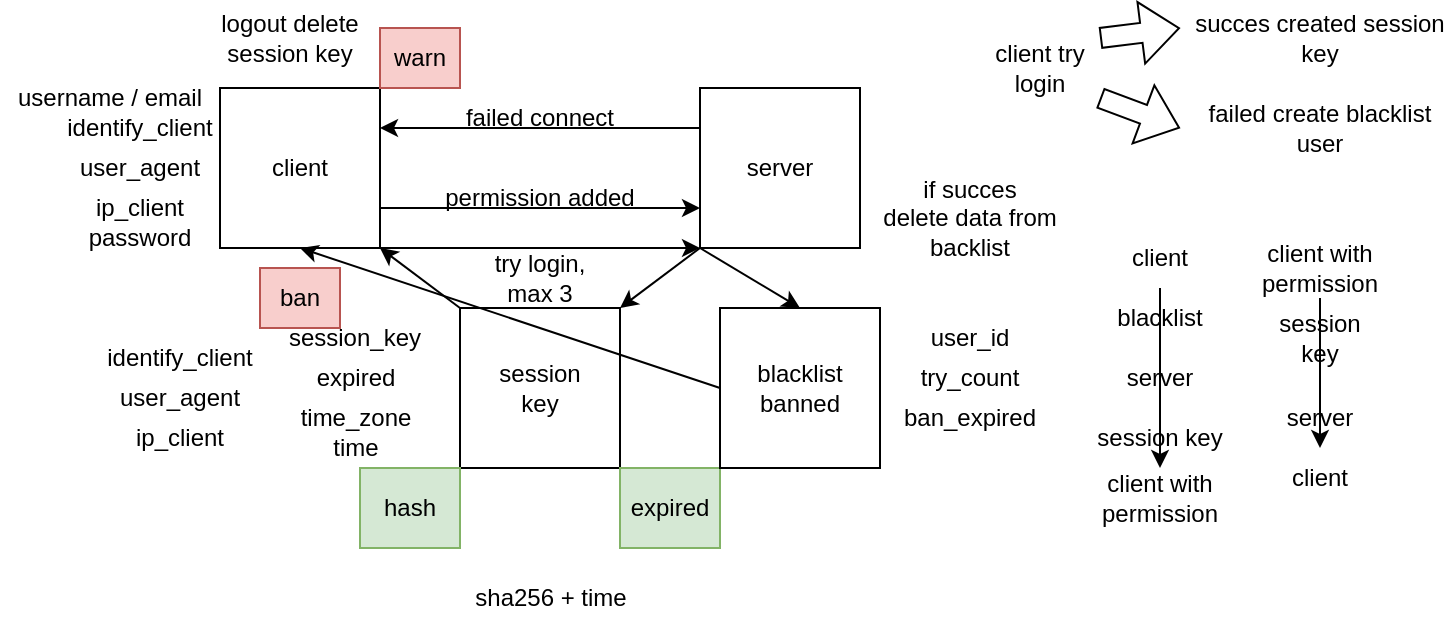 <mxfile version="17.1.2"><diagram id="bmn-nbTCwOLR345utYKH" name="Page-1"><mxGraphModel dx="723" dy="411" grid="1" gridSize="10" guides="1" tooltips="1" connect="1" arrows="1" fold="1" page="1" pageScale="1" pageWidth="850" pageHeight="1100" math="0" shadow="0"><root><mxCell id="0"/><mxCell id="1" parent="0"/><mxCell id="zTJHdzRct_kHmqBH1au8-1" value="" style="whiteSpace=wrap;html=1;aspect=fixed;" vertex="1" parent="1"><mxGeometry x="120" y="50" width="80" height="80" as="geometry"/></mxCell><mxCell id="zTJHdzRct_kHmqBH1au8-2" value="client" style="text;html=1;strokeColor=none;fillColor=none;align=center;verticalAlign=middle;whiteSpace=wrap;rounded=0;" vertex="1" parent="1"><mxGeometry x="130" y="75" width="60" height="30" as="geometry"/></mxCell><mxCell id="zTJHdzRct_kHmqBH1au8-3" value="" style="whiteSpace=wrap;html=1;aspect=fixed;" vertex="1" parent="1"><mxGeometry x="360" y="50" width="80" height="80" as="geometry"/></mxCell><mxCell id="zTJHdzRct_kHmqBH1au8-4" value="server" style="text;html=1;strokeColor=none;fillColor=none;align=center;verticalAlign=middle;whiteSpace=wrap;rounded=0;" vertex="1" parent="1"><mxGeometry x="370" y="75" width="60" height="30" as="geometry"/></mxCell><mxCell id="zTJHdzRct_kHmqBH1au8-5" value="" style="whiteSpace=wrap;html=1;aspect=fixed;" vertex="1" parent="1"><mxGeometry x="240" y="160" width="80" height="80" as="geometry"/></mxCell><mxCell id="zTJHdzRct_kHmqBH1au8-6" value="session&lt;br&gt;key" style="text;html=1;strokeColor=none;fillColor=none;align=center;verticalAlign=middle;whiteSpace=wrap;rounded=0;" vertex="1" parent="1"><mxGeometry x="250" y="185" width="60" height="30" as="geometry"/></mxCell><mxCell id="zTJHdzRct_kHmqBH1au8-8" value="" style="endArrow=classic;html=1;rounded=0;exitX=1;exitY=1;exitDx=0;exitDy=0;entryX=0;entryY=1;entryDx=0;entryDy=0;" edge="1" parent="1" source="zTJHdzRct_kHmqBH1au8-1" target="zTJHdzRct_kHmqBH1au8-3"><mxGeometry width="50" height="50" relative="1" as="geometry"><mxPoint x="290" y="180" as="sourcePoint"/><mxPoint x="340" y="130" as="targetPoint"/></mxGeometry></mxCell><mxCell id="zTJHdzRct_kHmqBH1au8-9" value="" style="endArrow=classic;html=1;rounded=0;entryX=1;entryY=0;entryDx=0;entryDy=0;" edge="1" parent="1" target="zTJHdzRct_kHmqBH1au8-5"><mxGeometry width="50" height="50" relative="1" as="geometry"><mxPoint x="360" y="130" as="sourcePoint"/><mxPoint x="340" y="130" as="targetPoint"/></mxGeometry></mxCell><mxCell id="zTJHdzRct_kHmqBH1au8-10" value="" style="endArrow=classic;html=1;rounded=0;exitX=0;exitY=0;exitDx=0;exitDy=0;" edge="1" parent="1" source="zTJHdzRct_kHmqBH1au8-5"><mxGeometry width="50" height="50" relative="1" as="geometry"><mxPoint x="290" y="180" as="sourcePoint"/><mxPoint x="200" y="130" as="targetPoint"/></mxGeometry></mxCell><mxCell id="zTJHdzRct_kHmqBH1au8-11" value="" style="endArrow=classic;html=1;rounded=0;entryX=0;entryY=0.75;entryDx=0;entryDy=0;" edge="1" parent="1" target="zTJHdzRct_kHmqBH1au8-3"><mxGeometry width="50" height="50" relative="1" as="geometry"><mxPoint x="200" y="110" as="sourcePoint"/><mxPoint x="340" y="130" as="targetPoint"/></mxGeometry></mxCell><mxCell id="zTJHdzRct_kHmqBH1au8-12" value="permission added" style="text;html=1;strokeColor=none;fillColor=none;align=center;verticalAlign=middle;whiteSpace=wrap;rounded=0;" vertex="1" parent="1"><mxGeometry x="225" y="90" width="110" height="30" as="geometry"/></mxCell><mxCell id="zTJHdzRct_kHmqBH1au8-13" value="failed connect" style="text;html=1;strokeColor=none;fillColor=none;align=center;verticalAlign=middle;whiteSpace=wrap;rounded=0;" vertex="1" parent="1"><mxGeometry x="235" y="50" width="90" height="30" as="geometry"/></mxCell><mxCell id="zTJHdzRct_kHmqBH1au8-14" value="" style="endArrow=classic;html=1;rounded=0;entryX=1;entryY=0.25;entryDx=0;entryDy=0;exitX=0;exitY=0.25;exitDx=0;exitDy=0;" edge="1" parent="1" source="zTJHdzRct_kHmqBH1au8-3" target="zTJHdzRct_kHmqBH1au8-1"><mxGeometry width="50" height="50" relative="1" as="geometry"><mxPoint x="350" y="80" as="sourcePoint"/><mxPoint x="340" y="120" as="targetPoint"/></mxGeometry></mxCell><mxCell id="zTJHdzRct_kHmqBH1au8-15" value="" style="rounded=0;whiteSpace=wrap;html=1;fillColor=#f8cecc;strokeColor=#b85450;" vertex="1" parent="1"><mxGeometry x="200" y="20" width="40" height="30" as="geometry"/></mxCell><mxCell id="zTJHdzRct_kHmqBH1au8-16" value="warn" style="text;html=1;strokeColor=none;fillColor=none;align=center;verticalAlign=middle;whiteSpace=wrap;rounded=0;" vertex="1" parent="1"><mxGeometry x="190" y="20" width="60" height="30" as="geometry"/></mxCell><mxCell id="zTJHdzRct_kHmqBH1au8-17" value="" style="rounded=0;whiteSpace=wrap;html=1;fillColor=#d5e8d4;strokeColor=#82b366;" vertex="1" parent="1"><mxGeometry x="190" y="240" width="50" height="40" as="geometry"/></mxCell><mxCell id="zTJHdzRct_kHmqBH1au8-19" value="hash" style="text;html=1;strokeColor=none;fillColor=none;align=center;verticalAlign=middle;whiteSpace=wrap;rounded=0;" vertex="1" parent="1"><mxGeometry x="185" y="245" width="60" height="30" as="geometry"/></mxCell><mxCell id="zTJHdzRct_kHmqBH1au8-20" value="" style="rounded=0;whiteSpace=wrap;html=1;fillColor=#d5e8d4;strokeColor=#82b366;" vertex="1" parent="1"><mxGeometry x="320" y="240" width="50" height="40" as="geometry"/></mxCell><mxCell id="zTJHdzRct_kHmqBH1au8-21" value="expired" style="text;html=1;strokeColor=none;fillColor=none;align=center;verticalAlign=middle;whiteSpace=wrap;rounded=0;" vertex="1" parent="1"><mxGeometry x="315" y="245" width="60" height="30" as="geometry"/></mxCell><mxCell id="zTJHdzRct_kHmqBH1au8-22" value="try login, max 3" style="text;html=1;strokeColor=none;fillColor=none;align=center;verticalAlign=middle;whiteSpace=wrap;rounded=0;" vertex="1" parent="1"><mxGeometry x="250" y="130" width="60" height="30" as="geometry"/></mxCell><mxCell id="zTJHdzRct_kHmqBH1au8-24" value="" style="whiteSpace=wrap;html=1;aspect=fixed;" vertex="1" parent="1"><mxGeometry x="370" y="160" width="80" height="80" as="geometry"/></mxCell><mxCell id="zTJHdzRct_kHmqBH1au8-25" value="blacklist&lt;br&gt;banned" style="text;html=1;strokeColor=none;fillColor=none;align=center;verticalAlign=middle;whiteSpace=wrap;rounded=0;" vertex="1" parent="1"><mxGeometry x="380" y="185" width="60" height="30" as="geometry"/></mxCell><mxCell id="zTJHdzRct_kHmqBH1au8-30" value="" style="endArrow=classic;html=1;rounded=0;exitX=0;exitY=1;exitDx=0;exitDy=0;entryX=0.5;entryY=0;entryDx=0;entryDy=0;" edge="1" parent="1" source="zTJHdzRct_kHmqBH1au8-3" target="zTJHdzRct_kHmqBH1au8-24"><mxGeometry width="50" height="50" relative="1" as="geometry"><mxPoint x="410" y="150" as="sourcePoint"/><mxPoint x="460" y="100" as="targetPoint"/></mxGeometry></mxCell><mxCell id="zTJHdzRct_kHmqBH1au8-31" value="" style="endArrow=classic;html=1;rounded=0;exitX=0;exitY=0.5;exitDx=0;exitDy=0;entryX=0.5;entryY=1;entryDx=0;entryDy=0;" edge="1" parent="1" source="zTJHdzRct_kHmqBH1au8-24" target="zTJHdzRct_kHmqBH1au8-1"><mxGeometry width="50" height="50" relative="1" as="geometry"><mxPoint x="280" y="190" as="sourcePoint"/><mxPoint x="330" y="140" as="targetPoint"/></mxGeometry></mxCell><mxCell id="zTJHdzRct_kHmqBH1au8-32" value="user_id" style="text;html=1;strokeColor=none;fillColor=none;align=center;verticalAlign=middle;whiteSpace=wrap;rounded=0;" vertex="1" parent="1"><mxGeometry x="465" y="160" width="60" height="30" as="geometry"/></mxCell><mxCell id="zTJHdzRct_kHmqBH1au8-33" value="try_count" style="text;html=1;strokeColor=none;fillColor=none;align=center;verticalAlign=middle;whiteSpace=wrap;rounded=0;" vertex="1" parent="1"><mxGeometry x="465" y="180" width="60" height="30" as="geometry"/></mxCell><mxCell id="zTJHdzRct_kHmqBH1au8-34" value="session_key" style="text;html=1;strokeColor=none;fillColor=none;align=center;verticalAlign=middle;whiteSpace=wrap;rounded=0;" vertex="1" parent="1"><mxGeometry x="150" y="160" width="75" height="30" as="geometry"/></mxCell><mxCell id="zTJHdzRct_kHmqBH1au8-35" value="expired" style="text;html=1;strokeColor=none;fillColor=none;align=center;verticalAlign=middle;whiteSpace=wrap;rounded=0;" vertex="1" parent="1"><mxGeometry x="157.5" y="180" width="60" height="30" as="geometry"/></mxCell><mxCell id="zTJHdzRct_kHmqBH1au8-36" value="time_zone" style="text;html=1;strokeColor=none;fillColor=none;align=center;verticalAlign=middle;whiteSpace=wrap;rounded=0;" vertex="1" parent="1"><mxGeometry x="157.5" y="200" width="60" height="30" as="geometry"/></mxCell><mxCell id="zTJHdzRct_kHmqBH1au8-37" value="time" style="text;html=1;strokeColor=none;fillColor=none;align=center;verticalAlign=middle;whiteSpace=wrap;rounded=0;" vertex="1" parent="1"><mxGeometry x="157.5" y="215" width="60" height="30" as="geometry"/></mxCell><mxCell id="zTJHdzRct_kHmqBH1au8-39" value="ban_expired" style="text;html=1;strokeColor=none;fillColor=none;align=center;verticalAlign=middle;whiteSpace=wrap;rounded=0;" vertex="1" parent="1"><mxGeometry x="465" y="200" width="60" height="30" as="geometry"/></mxCell><mxCell id="zTJHdzRct_kHmqBH1au8-40" value="if succes&lt;br&gt;delete data from backlist" style="text;html=1;strokeColor=none;fillColor=none;align=center;verticalAlign=middle;whiteSpace=wrap;rounded=0;" vertex="1" parent="1"><mxGeometry x="440" y="100" width="110" height="30" as="geometry"/></mxCell><mxCell id="zTJHdzRct_kHmqBH1au8-41" value="identify_client" style="text;html=1;strokeColor=none;fillColor=none;align=center;verticalAlign=middle;whiteSpace=wrap;rounded=0;" vertex="1" parent="1"><mxGeometry x="70" y="170" width="60" height="30" as="geometry"/></mxCell><mxCell id="zTJHdzRct_kHmqBH1au8-42" value="user_agent" style="text;html=1;strokeColor=none;fillColor=none;align=center;verticalAlign=middle;whiteSpace=wrap;rounded=0;" vertex="1" parent="1"><mxGeometry x="70" y="190" width="60" height="30" as="geometry"/></mxCell><mxCell id="zTJHdzRct_kHmqBH1au8-43" value="ip_client" style="text;html=1;strokeColor=none;fillColor=none;align=center;verticalAlign=middle;whiteSpace=wrap;rounded=0;" vertex="1" parent="1"><mxGeometry x="70" y="210" width="60" height="30" as="geometry"/></mxCell><mxCell id="zTJHdzRct_kHmqBH1au8-45" value="identify_client" style="text;html=1;strokeColor=none;fillColor=none;align=center;verticalAlign=middle;whiteSpace=wrap;rounded=0;" vertex="1" parent="1"><mxGeometry x="50" y="55" width="60" height="30" as="geometry"/></mxCell><mxCell id="zTJHdzRct_kHmqBH1au8-46" value="user_agent" style="text;html=1;strokeColor=none;fillColor=none;align=center;verticalAlign=middle;whiteSpace=wrap;rounded=0;" vertex="1" parent="1"><mxGeometry x="50" y="75" width="60" height="30" as="geometry"/></mxCell><mxCell id="zTJHdzRct_kHmqBH1au8-47" value="ip_client" style="text;html=1;strokeColor=none;fillColor=none;align=center;verticalAlign=middle;whiteSpace=wrap;rounded=0;" vertex="1" parent="1"><mxGeometry x="50" y="95" width="60" height="30" as="geometry"/></mxCell><mxCell id="zTJHdzRct_kHmqBH1au8-48" value="password" style="text;html=1;strokeColor=none;fillColor=none;align=center;verticalAlign=middle;whiteSpace=wrap;rounded=0;" vertex="1" parent="1"><mxGeometry x="50" y="110" width="60" height="30" as="geometry"/></mxCell><mxCell id="zTJHdzRct_kHmqBH1au8-49" value="username / email" style="text;html=1;strokeColor=none;fillColor=none;align=center;verticalAlign=middle;whiteSpace=wrap;rounded=0;" vertex="1" parent="1"><mxGeometry x="10" y="40" width="110" height="30" as="geometry"/></mxCell><mxCell id="zTJHdzRct_kHmqBH1au8-50" value="client try login" style="text;html=1;strokeColor=none;fillColor=none;align=center;verticalAlign=middle;whiteSpace=wrap;rounded=0;" vertex="1" parent="1"><mxGeometry x="500" y="25" width="60" height="30" as="geometry"/></mxCell><mxCell id="zTJHdzRct_kHmqBH1au8-51" value="succes created session key" style="text;html=1;strokeColor=none;fillColor=none;align=center;verticalAlign=middle;whiteSpace=wrap;rounded=0;" vertex="1" parent="1"><mxGeometry x="605" y="10" width="130" height="30" as="geometry"/></mxCell><mxCell id="zTJHdzRct_kHmqBH1au8-52" value="failed create blacklist user" style="text;html=1;strokeColor=none;fillColor=none;align=center;verticalAlign=middle;whiteSpace=wrap;rounded=0;" vertex="1" parent="1"><mxGeometry x="605" y="55" width="130" height="30" as="geometry"/></mxCell><mxCell id="zTJHdzRct_kHmqBH1au8-53" value="client" style="text;html=1;strokeColor=none;fillColor=none;align=center;verticalAlign=middle;whiteSpace=wrap;rounded=0;" vertex="1" parent="1"><mxGeometry x="560" y="120" width="60" height="30" as="geometry"/></mxCell><mxCell id="zTJHdzRct_kHmqBH1au8-54" value="blacklist" style="text;html=1;strokeColor=none;fillColor=none;align=center;verticalAlign=middle;whiteSpace=wrap;rounded=0;" vertex="1" parent="1"><mxGeometry x="560" y="150" width="60" height="30" as="geometry"/></mxCell><mxCell id="zTJHdzRct_kHmqBH1au8-55" value="server" style="text;html=1;strokeColor=none;fillColor=none;align=center;verticalAlign=middle;whiteSpace=wrap;rounded=0;" vertex="1" parent="1"><mxGeometry x="560" y="180" width="60" height="30" as="geometry"/></mxCell><mxCell id="zTJHdzRct_kHmqBH1au8-56" value="session key" style="text;html=1;strokeColor=none;fillColor=none;align=center;verticalAlign=middle;whiteSpace=wrap;rounded=0;" vertex="1" parent="1"><mxGeometry x="555" y="210" width="70" height="30" as="geometry"/></mxCell><mxCell id="zTJHdzRct_kHmqBH1au8-57" value="client with permission" style="text;html=1;strokeColor=none;fillColor=none;align=center;verticalAlign=middle;whiteSpace=wrap;rounded=0;" vertex="1" parent="1"><mxGeometry x="560" y="240" width="60" height="30" as="geometry"/></mxCell><mxCell id="zTJHdzRct_kHmqBH1au8-58" value="" style="endArrow=classic;html=1;rounded=0;entryX=0.5;entryY=0;entryDx=0;entryDy=0;" edge="1" parent="1" source="zTJHdzRct_kHmqBH1au8-53" target="zTJHdzRct_kHmqBH1au8-57"><mxGeometry width="50" height="50" relative="1" as="geometry"><mxPoint x="350" y="180" as="sourcePoint"/><mxPoint x="400" y="130" as="targetPoint"/></mxGeometry></mxCell><mxCell id="zTJHdzRct_kHmqBH1au8-59" value="client with permission" style="text;html=1;strokeColor=none;fillColor=none;align=center;verticalAlign=middle;whiteSpace=wrap;rounded=0;" vertex="1" parent="1"><mxGeometry x="640" y="125" width="60" height="30" as="geometry"/></mxCell><mxCell id="zTJHdzRct_kHmqBH1au8-60" value="session key" style="text;html=1;strokeColor=none;fillColor=none;align=center;verticalAlign=middle;whiteSpace=wrap;rounded=0;" vertex="1" parent="1"><mxGeometry x="640" y="160" width="60" height="30" as="geometry"/></mxCell><mxCell id="zTJHdzRct_kHmqBH1au8-61" value="server" style="text;html=1;strokeColor=none;fillColor=none;align=center;verticalAlign=middle;whiteSpace=wrap;rounded=0;" vertex="1" parent="1"><mxGeometry x="640" y="200" width="60" height="30" as="geometry"/></mxCell><mxCell id="zTJHdzRct_kHmqBH1au8-62" value="client" style="text;html=1;strokeColor=none;fillColor=none;align=center;verticalAlign=middle;whiteSpace=wrap;rounded=0;" vertex="1" parent="1"><mxGeometry x="640" y="230" width="60" height="30" as="geometry"/></mxCell><mxCell id="zTJHdzRct_kHmqBH1au8-63" value="" style="endArrow=classic;html=1;rounded=0;entryX=0.5;entryY=0;entryDx=0;entryDy=0;exitX=0.5;exitY=1;exitDx=0;exitDy=0;" edge="1" parent="1" source="zTJHdzRct_kHmqBH1au8-59" target="zTJHdzRct_kHmqBH1au8-62"><mxGeometry width="50" height="50" relative="1" as="geometry"><mxPoint x="460" y="150" as="sourcePoint"/><mxPoint x="510" y="100" as="targetPoint"/></mxGeometry></mxCell><mxCell id="zTJHdzRct_kHmqBH1au8-64" value="logout delete session key" style="text;html=1;strokeColor=none;fillColor=none;align=center;verticalAlign=middle;whiteSpace=wrap;rounded=0;" vertex="1" parent="1"><mxGeometry x="110" y="10" width="90" height="30" as="geometry"/></mxCell><mxCell id="zTJHdzRct_kHmqBH1au8-65" value="sha256 + time" style="text;html=1;strokeColor=none;fillColor=none;align=center;verticalAlign=middle;whiteSpace=wrap;rounded=0;" vertex="1" parent="1"><mxGeometry x="217.5" y="290" width="135" height="30" as="geometry"/></mxCell><mxCell id="zTJHdzRct_kHmqBH1au8-66" value="" style="rounded=0;whiteSpace=wrap;html=1;fillColor=#f8cecc;strokeColor=#b85450;" vertex="1" parent="1"><mxGeometry x="140" y="140" width="40" height="30" as="geometry"/></mxCell><mxCell id="zTJHdzRct_kHmqBH1au8-67" value="ban" style="text;html=1;strokeColor=none;fillColor=none;align=center;verticalAlign=middle;whiteSpace=wrap;rounded=0;" vertex="1" parent="1"><mxGeometry x="130" y="140" width="60" height="30" as="geometry"/></mxCell><mxCell id="zTJHdzRct_kHmqBH1au8-68" value="" style="shape=flexArrow;endArrow=classic;html=1;rounded=0;exitX=1;exitY=0;exitDx=0;exitDy=0;" edge="1" parent="1" source="zTJHdzRct_kHmqBH1au8-50"><mxGeometry width="50" height="50" relative="1" as="geometry"><mxPoint x="555" y="60" as="sourcePoint"/><mxPoint x="600" y="20" as="targetPoint"/></mxGeometry></mxCell><mxCell id="zTJHdzRct_kHmqBH1au8-69" value="" style="shape=flexArrow;endArrow=classic;html=1;rounded=0;exitX=1;exitY=1;exitDx=0;exitDy=0;" edge="1" parent="1" source="zTJHdzRct_kHmqBH1au8-50"><mxGeometry width="50" height="50" relative="1" as="geometry"><mxPoint x="560" y="115" as="sourcePoint"/><mxPoint x="600" y="70" as="targetPoint"/></mxGeometry></mxCell></root></mxGraphModel></diagram></mxfile>